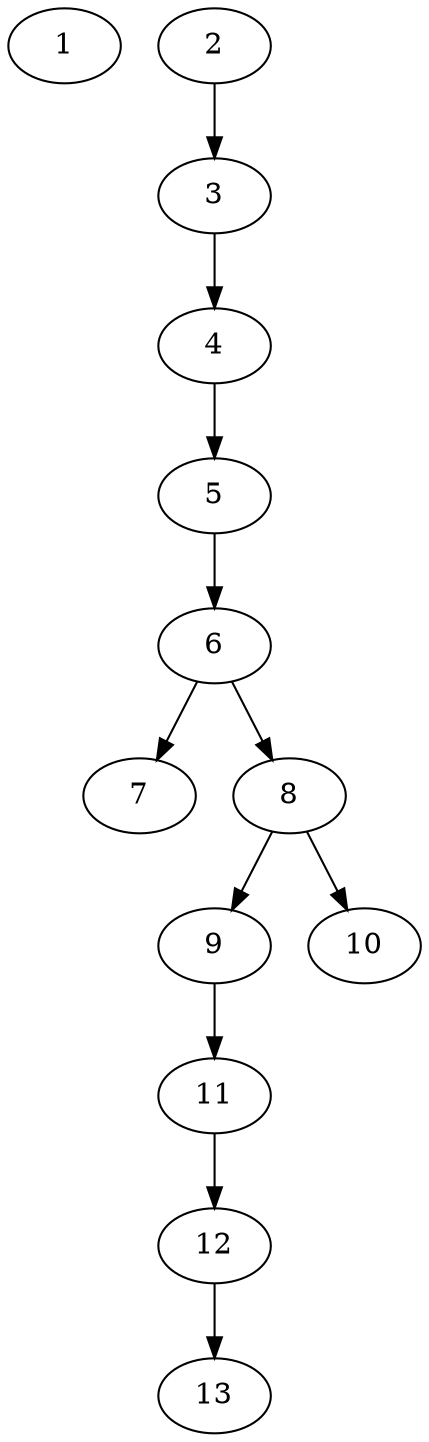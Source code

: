 // DAG (tier=1-easy, mode=data, n=13, ccr=0.348, fat=0.410, density=0.214, regular=0.653, jump=0.068, mindata=1048576, maxdata=8388608)
// DAG automatically generated by daggen at Sun Aug 24 16:33:33 2025
// /home/ermia/Project/Environments/daggen/bin/daggen --dot --ccr 0.348 --fat 0.410 --regular 0.653 --density 0.214 --jump 0.068 --mindata 1048576 --maxdata 8388608 -n 13 
digraph G {
  1 [size="382682476205572096000", alpha="0.05", expect_size="191341238102786048000"]
  2 [size="400398417012167552", alpha="0.06", expect_size="200199208506083776"]
  2 -> 3 [size ="464464482664448"]
  3 [size="574070615394765696", alpha="0.20", expect_size="287035307697382848"]
  3 -> 4 [size ="267216893247488"]
  4 [size="521655871206512384", alpha="0.02", expect_size="260827935603256192"]
  4 -> 5 [size ="264007109836800"]
  5 [size="220545637319619424", alpha="0.03", expect_size="110272818659809712"]
  5 -> 6 [size ="95834813235200"]
  6 [size="1262746224329472", alpha="0.06", expect_size="631373112164736"]
  6 -> 7 [size ="27908697489408"]
  6 -> 8 [size ="27908697489408"]
  7 [size="569154799495529024", alpha="0.15", expect_size="284577399747764512"]
  8 [size="115147618745606733824", alpha="0.07", expect_size="57573809372803366912"]
  8 -> 9 [size ="189347668164608"]
  8 -> 10 [size ="189347668164608"]
  9 [size="6191177854914791", alpha="0.07", expect_size="3095588927457395"]
  9 -> 11 [size ="157277172531200"]
  10 [size="906898502313762176", alpha="0.08", expect_size="453449251156881088"]
  11 [size="161854388969618276352", alpha="0.05", expect_size="80927194484809138176"]
  11 -> 12 [size ="237596282191872"]
  12 [size="37328428306540048", alpha="0.10", expect_size="18664214153270024"]
  12 -> 13 [size ="44995285352448"]
  13 [size="14533731853588798", alpha="0.02", expect_size="7266865926794399"]
}